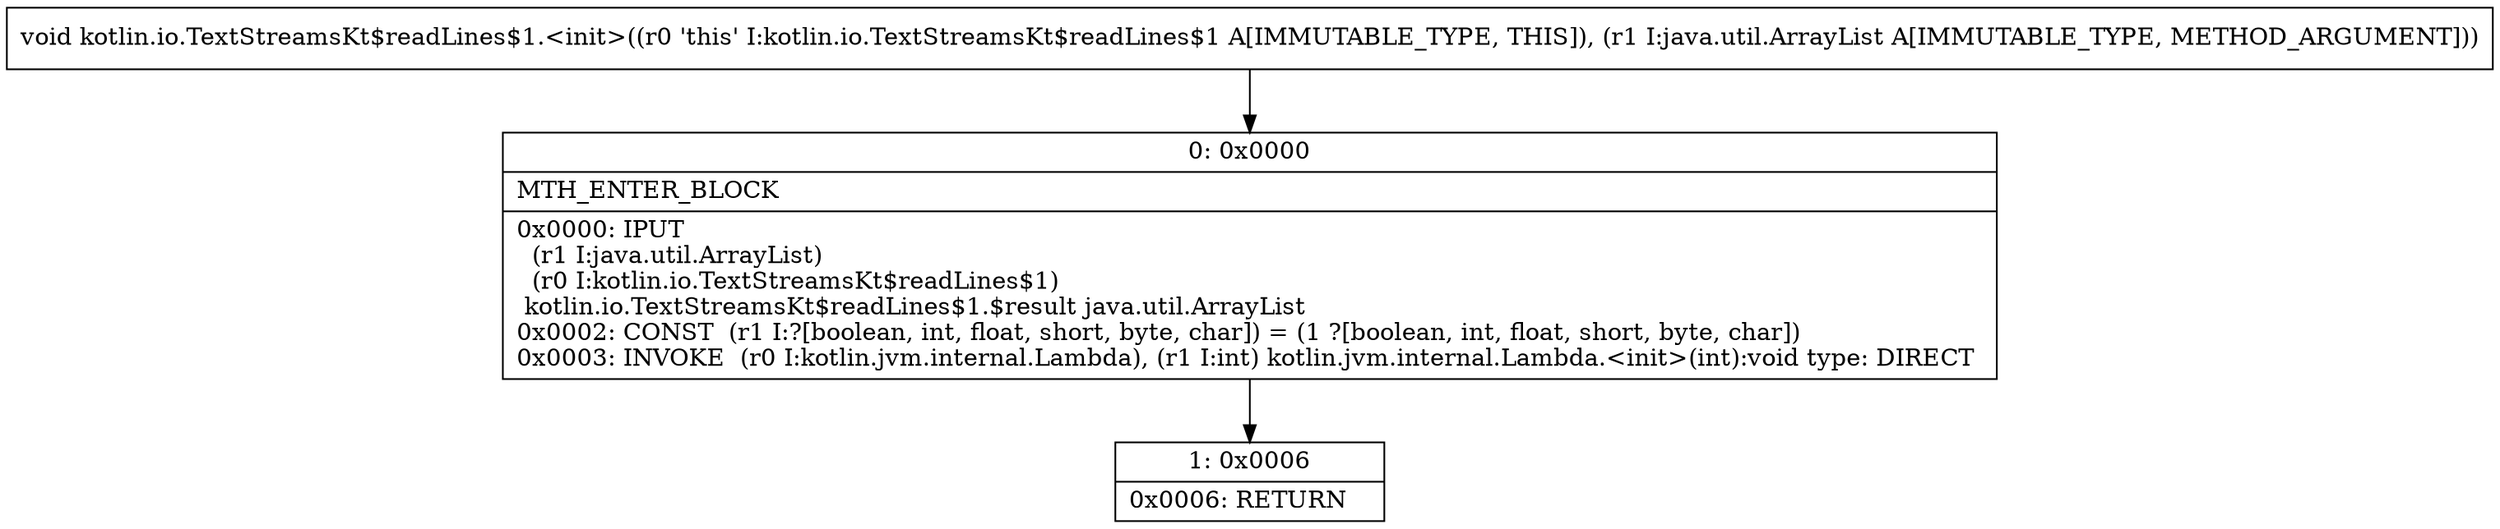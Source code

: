 digraph "CFG forkotlin.io.TextStreamsKt$readLines$1.\<init\>(Ljava\/util\/ArrayList;)V" {
Node_0 [shape=record,label="{0\:\ 0x0000|MTH_ENTER_BLOCK\l|0x0000: IPUT  \l  (r1 I:java.util.ArrayList)\l  (r0 I:kotlin.io.TextStreamsKt$readLines$1)\l kotlin.io.TextStreamsKt$readLines$1.$result java.util.ArrayList \l0x0002: CONST  (r1 I:?[boolean, int, float, short, byte, char]) = (1 ?[boolean, int, float, short, byte, char]) \l0x0003: INVOKE  (r0 I:kotlin.jvm.internal.Lambda), (r1 I:int) kotlin.jvm.internal.Lambda.\<init\>(int):void type: DIRECT \l}"];
Node_1 [shape=record,label="{1\:\ 0x0006|0x0006: RETURN   \l}"];
MethodNode[shape=record,label="{void kotlin.io.TextStreamsKt$readLines$1.\<init\>((r0 'this' I:kotlin.io.TextStreamsKt$readLines$1 A[IMMUTABLE_TYPE, THIS]), (r1 I:java.util.ArrayList A[IMMUTABLE_TYPE, METHOD_ARGUMENT])) }"];
MethodNode -> Node_0;
Node_0 -> Node_1;
}


